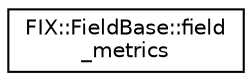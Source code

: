 digraph "Graphical Class Hierarchy"
{
  edge [fontname="Helvetica",fontsize="10",labelfontname="Helvetica",labelfontsize="10"];
  node [fontname="Helvetica",fontsize="10",shape=record];
  rankdir="LR";
  Node0 [label="FIX::FieldBase::field\l_metrics",height=0.2,width=0.4,color="black", fillcolor="white", style="filled",URL="$class_f_i_x_1_1_field_base_1_1field__metrics.html",tooltip="Class used to store field metrics like total length and checksum. "];
}
